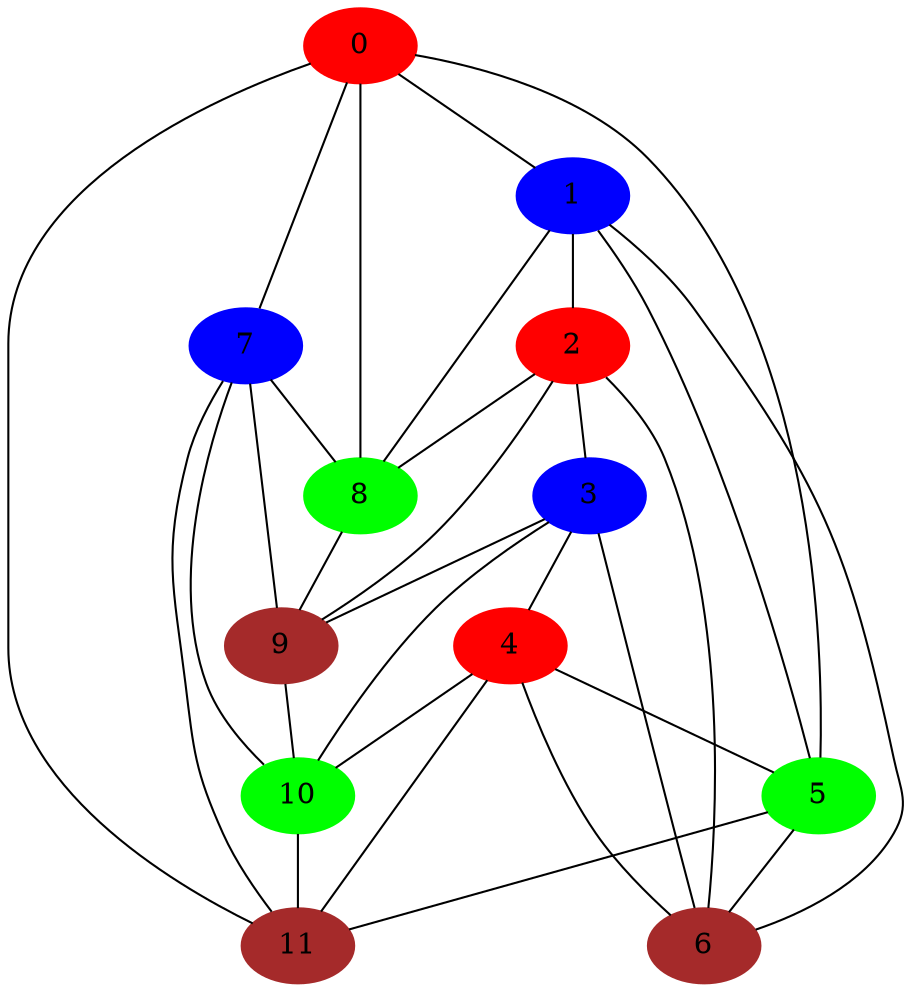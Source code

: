 graph icosahedron{
	0 -- 1;
	0 -- 5;
	0 -- 7;
	0 -- 8;
	0 -- 11;
	1 -- 2;
	1 -- 5;
	1 -- 6;
	1 -- 8;
	2 -- 3;
	2 -- 6;
	2 -- 8;
	2 -- 9;
	3 -- 4;
	3 -- 6;
	3 -- 9;
	3 -- 10;
	4 -- 5;
	4 -- 6;
	4 -- 10;
	4 -- 11;
	5 -- 6;
	5 -- 11;
	6;
	7 -- 8;
	7 -- 9;
	7 -- 10;
	7 -- 11;
	8 -- 9;
	9 -- 10;
	10 -- 11;
	11
	0[color=red, style=filled];
	1[color=blue, style=filled];
	2[color=red, style=filled];
	3[color=blue, style=filled];
	4[color=red, style=filled];
	5[color=green, style=filled];
	6[color=brown, style=filled];
	7[color=blue, style=filled];
	8[color=green, style=filled];
	9[color=brown, style=filled];
	10[color=green, style=filled];
	11[color=brown, style=filled];
}
